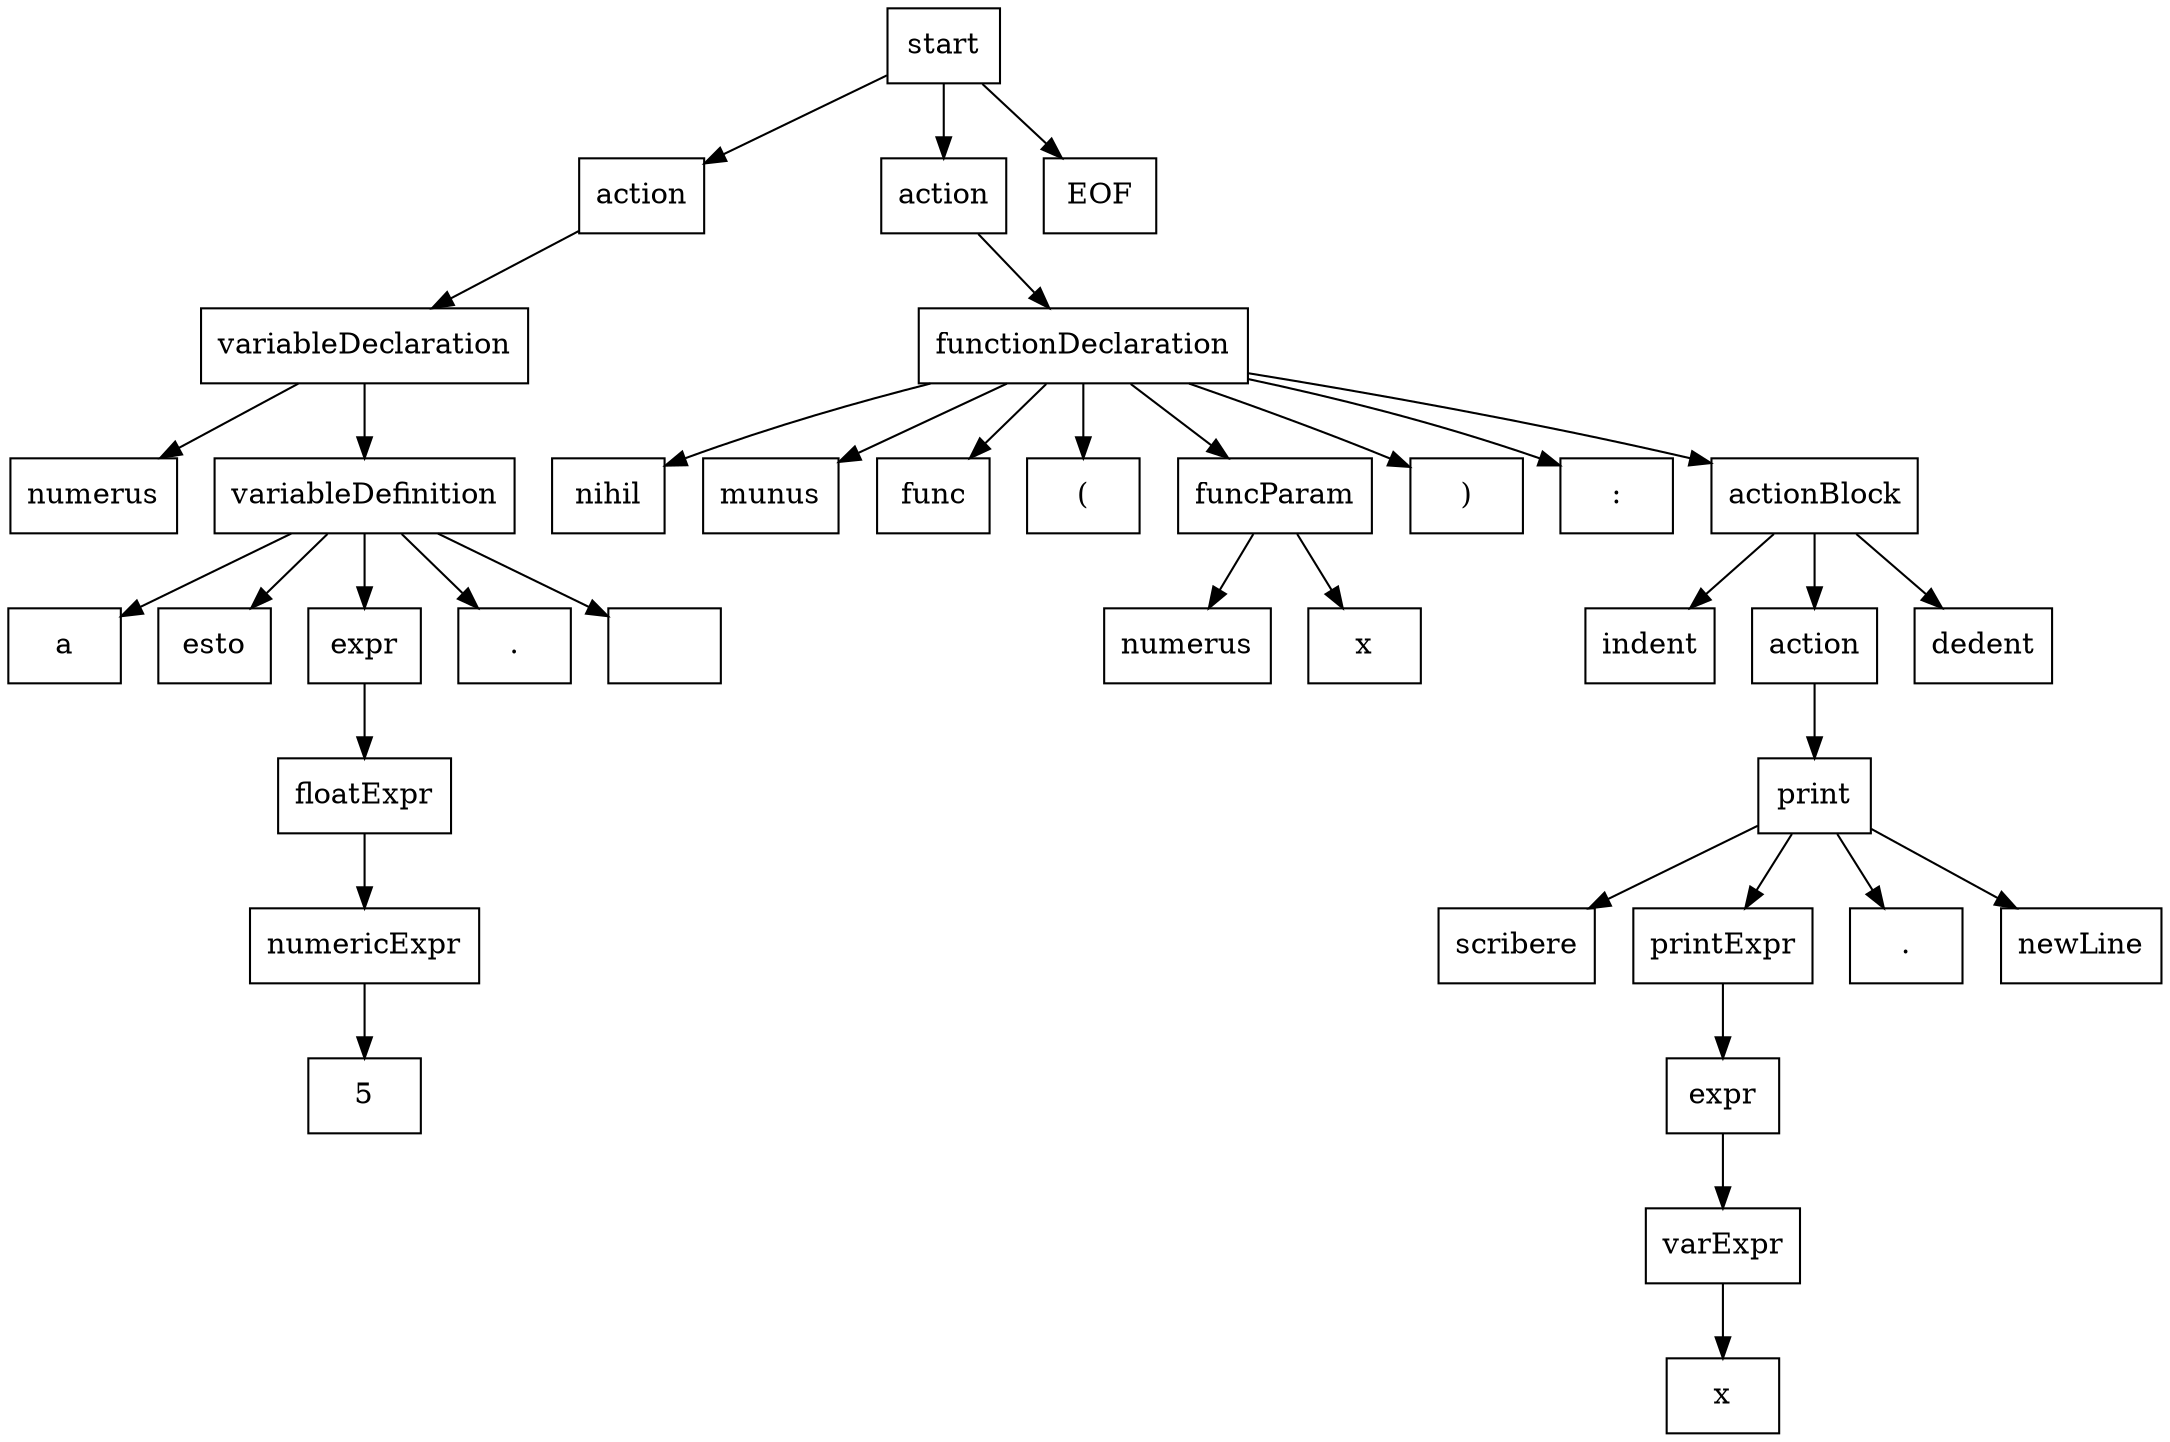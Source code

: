 digraph G {
rankdir=TB;
0 [label=start, shape=box];
1 [label=action, shape=box];
2 [label=variableDeclaration, shape=box];
3 [label=numerus, shape=box];
4 [label=variableDefinition, shape=box];
5 [label=a, shape=box];
6 [label=esto, shape=box];
7 [label=expr, shape=box];
8 [label=floatExpr, shape=box];
9 [label=numericExpr, shape=box];
10 [label=5, shape=box];
11 [label=".", shape=box];
12 [label="\n", shape=box];
13 [label=action, shape=box];
14 [label=functionDeclaration, shape=box];
15 [label=nihil, shape=box];
16 [label=munus, shape=box];
17 [label=func, shape=box];
18 [label="(", shape=box];
19 [label=funcParam, shape=box];
20 [label=numerus, shape=box];
21 [label=x, shape=box];
22 [label=")", shape=box];
23 [label=":", shape=box];
24 [label=actionBlock, shape=box];
25 [label=indent, shape=box];
26 [label=action, shape=box];
27 [label=print, shape=box];
28 [label=scribere, shape=box];
29 [label=printExpr, shape=box];
30 [label=expr, shape=box];
31 [label=varExpr, shape=box];
32 [label=x, shape=box];
33 [label=".", shape=box];
34 [label=newLine, shape=box];
35 [label=dedent, shape=box];
36 [label=<EOF>, shape=box];
2 -> 3;
4 -> 5;
4 -> 6;
9 -> 10;
8 -> 9;
7 -> 8;
4 -> 7;
4 -> 11;
4 -> 12;
2 -> 4;
1 -> 2;
0 -> 1;
14 -> 15;
14 -> 16;
14 -> 17;
14 -> 18;
19 -> 20;
19 -> 21;
14 -> 19;
14 -> 22;
14 -> 23;
24 -> 25;
27 -> 28;
31 -> 32;
30 -> 31;
29 -> 30;
27 -> 29;
27 -> 33;
27 -> 34;
26 -> 27;
24 -> 26;
24 -> 35;
14 -> 24;
13 -> 14;
0 -> 13;
0 -> 36;
}
